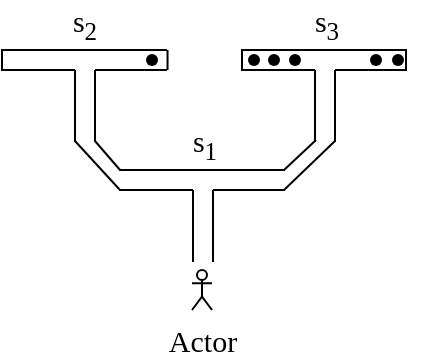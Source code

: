 <mxfile version="20.6.0" type="github">
  <diagram id="vQhc-LN_o8leNg1Mxk0Y" name="Seite-1">
    <mxGraphModel dx="815" dy="443" grid="1" gridSize="10" guides="1" tooltips="1" connect="1" arrows="1" fold="1" page="1" pageScale="1" pageWidth="827" pageHeight="1169" math="0" shadow="0">
      <root>
        <mxCell id="0" />
        <mxCell id="1" parent="0" />
        <mxCell id="opA1cYsUA3QZYckgHqJ2-3" value="" style="shape=partialRectangle;whiteSpace=wrap;html=1;left=0;right=0;fillColor=none;fontFamily=Times New Roman;fontSize=15;" parent="1" vertex="1">
          <mxGeometry x="177" y="30" width="35" height="10" as="geometry" />
        </mxCell>
        <mxCell id="opA1cYsUA3QZYckgHqJ2-4" value="" style="shape=partialRectangle;whiteSpace=wrap;html=1;left=0;right=0;fillColor=none;fontFamily=Times New Roman;fontSize=15;" parent="1" vertex="1">
          <mxGeometry x="130" y="30" width="36" height="10" as="geometry" />
        </mxCell>
        <mxCell id="opA1cYsUA3QZYckgHqJ2-7" value="" style="shape=partialRectangle;whiteSpace=wrap;html=1;left=0;right=0;fillColor=none;rotation=90;fontFamily=Times New Roman;fontSize=15;" parent="1" vertex="1">
          <mxGeometry x="154" y="53" width="35" height="10" as="geometry" />
        </mxCell>
        <mxCell id="opA1cYsUA3QZYckgHqJ2-11" value="" style="endArrow=none;html=1;rounded=0;exitX=0;exitY=0;exitDx=0;exitDy=0;fontFamily=Times New Roman;fontSize=15;" parent="1" source="opA1cYsUA3QZYckgHqJ2-4" edge="1">
          <mxGeometry width="50" height="50" relative="1" as="geometry">
            <mxPoint x="170" y="80" as="sourcePoint" />
            <mxPoint x="200" y="30" as="targetPoint" />
          </mxGeometry>
        </mxCell>
        <mxCell id="opA1cYsUA3QZYckgHqJ2-12" value="" style="shape=partialRectangle;whiteSpace=wrap;html=1;left=0;right=0;fillColor=none;fontFamily=Times New Roman;fontSize=15;" parent="1" vertex="1">
          <mxGeometry x="57" y="30" width="35" height="10" as="geometry" />
        </mxCell>
        <mxCell id="opA1cYsUA3QZYckgHqJ2-13" value="" style="shape=partialRectangle;whiteSpace=wrap;html=1;left=0;right=0;fillColor=none;fontFamily=Times New Roman;fontSize=15;" parent="1" vertex="1">
          <mxGeometry x="10" y="30" width="36" height="10" as="geometry" />
        </mxCell>
        <mxCell id="opA1cYsUA3QZYckgHqJ2-14" value="" style="shape=partialRectangle;whiteSpace=wrap;html=1;left=0;right=0;fillColor=none;rotation=90;fontFamily=Times New Roman;fontSize=15;" parent="1" vertex="1">
          <mxGeometry x="34" y="53" width="35" height="10" as="geometry" />
        </mxCell>
        <mxCell id="opA1cYsUA3QZYckgHqJ2-15" value="" style="endArrow=none;html=1;rounded=0;exitX=0;exitY=0;exitDx=0;exitDy=0;fontFamily=Times New Roman;fontSize=15;" parent="1" source="opA1cYsUA3QZYckgHqJ2-13" edge="1">
          <mxGeometry width="50" height="50" relative="1" as="geometry">
            <mxPoint x="50" y="80" as="sourcePoint" />
            <mxPoint x="80" y="30" as="targetPoint" />
          </mxGeometry>
        </mxCell>
        <mxCell id="opA1cYsUA3QZYckgHqJ2-17" value="" style="shape=partialRectangle;whiteSpace=wrap;html=1;left=0;right=0;fillColor=none;fontFamily=Times New Roman;fontSize=15;" parent="1" vertex="1">
          <mxGeometry x="116" y="90" width="35" height="10" as="geometry" />
        </mxCell>
        <mxCell id="opA1cYsUA3QZYckgHqJ2-18" value="" style="shape=partialRectangle;whiteSpace=wrap;html=1;left=0;right=0;fillColor=none;fontFamily=Times New Roman;fontSize=15;" parent="1" vertex="1">
          <mxGeometry x="69" y="90" width="36" height="10" as="geometry" />
        </mxCell>
        <mxCell id="opA1cYsUA3QZYckgHqJ2-19" value="" style="shape=partialRectangle;whiteSpace=wrap;html=1;left=0;right=0;fillColor=none;rotation=90;fontFamily=Times New Roman;fontSize=15;" parent="1" vertex="1">
          <mxGeometry x="93" y="113" width="35" height="10" as="geometry" />
        </mxCell>
        <mxCell id="opA1cYsUA3QZYckgHqJ2-20" value="" style="endArrow=none;html=1;rounded=0;exitX=0;exitY=0;exitDx=0;exitDy=0;fontFamily=Times New Roman;fontSize=15;" parent="1" source="opA1cYsUA3QZYckgHqJ2-18" edge="1">
          <mxGeometry width="50" height="50" relative="1" as="geometry">
            <mxPoint x="109" y="140" as="sourcePoint" />
            <mxPoint x="139" y="90" as="targetPoint" />
          </mxGeometry>
        </mxCell>
        <mxCell id="opA1cYsUA3QZYckgHqJ2-22" value="" style="endArrow=none;html=1;rounded=0;exitX=1;exitY=0;exitDx=0;exitDy=0;fontFamily=Times New Roman;fontSize=15;" parent="1" source="opA1cYsUA3QZYckgHqJ2-17" edge="1">
          <mxGeometry width="50" height="50" relative="1" as="geometry">
            <mxPoint x="117" y="125" as="sourcePoint" />
            <mxPoint x="167" y="75" as="targetPoint" />
          </mxGeometry>
        </mxCell>
        <mxCell id="opA1cYsUA3QZYckgHqJ2-23" value="" style="endArrow=none;html=1;rounded=0;exitX=1;exitY=0;exitDx=0;exitDy=0;entryX=1;entryY=0;entryDx=0;entryDy=0;fontFamily=Times New Roman;fontSize=15;" parent="1" target="opA1cYsUA3QZYckgHqJ2-7" edge="1">
          <mxGeometry width="50" height="50" relative="1" as="geometry">
            <mxPoint x="151" y="100" as="sourcePoint" />
            <mxPoint x="167" y="85" as="targetPoint" />
          </mxGeometry>
        </mxCell>
        <mxCell id="opA1cYsUA3QZYckgHqJ2-24" value="" style="endArrow=none;html=1;rounded=0;entryX=1;entryY=0;entryDx=0;entryDy=0;exitX=0;exitY=0;exitDx=0;exitDy=0;fontFamily=Times New Roman;fontSize=15;" parent="1" source="opA1cYsUA3QZYckgHqJ2-18" target="opA1cYsUA3QZYckgHqJ2-14" edge="1">
          <mxGeometry width="50" height="50" relative="1" as="geometry">
            <mxPoint x="280" y="130" as="sourcePoint" />
            <mxPoint x="330" y="80" as="targetPoint" />
          </mxGeometry>
        </mxCell>
        <mxCell id="opA1cYsUA3QZYckgHqJ2-25" value="" style="endArrow=none;html=1;rounded=0;exitX=0;exitY=1;exitDx=0;exitDy=0;entryX=1;entryY=1;entryDx=0;entryDy=0;fontFamily=Times New Roman;fontSize=15;" parent="1" source="opA1cYsUA3QZYckgHqJ2-18" target="opA1cYsUA3QZYckgHqJ2-14" edge="1">
          <mxGeometry width="50" height="50" relative="1" as="geometry">
            <mxPoint x="171" y="110" as="sourcePoint" />
            <mxPoint x="187" y="95" as="targetPoint" />
          </mxGeometry>
        </mxCell>
        <mxCell id="opA1cYsUA3QZYckgHqJ2-27" value="Actor" style="shape=umlActor;verticalLabelPosition=bottom;verticalAlign=top;html=1;outlineConnect=0;fontFamily=Times New Roman;fontSize=15;" parent="1" vertex="1">
          <mxGeometry x="105" y="140" width="10" height="20" as="geometry" />
        </mxCell>
        <mxCell id="opA1cYsUA3QZYckgHqJ2-37" value="s&lt;sub&gt;2&lt;/sub&gt;" style="text;strokeColor=none;fillColor=none;html=1;fontSize=15;fontStyle=0;verticalAlign=middle;align=center;fontFamily=Times New Roman;" parent="1" vertex="1">
          <mxGeometry x="46" y="10" width="10" height="13" as="geometry" />
        </mxCell>
        <mxCell id="opA1cYsUA3QZYckgHqJ2-38" value="&lt;span style=&quot;font-size: 15px;&quot;&gt;&lt;span style=&quot;font-size: 15px;&quot;&gt;s&lt;sub&gt;1&lt;/sub&gt;&lt;br style=&quot;font-size: 15px;&quot;&gt;&lt;/span&gt;&lt;/span&gt;" style="text;strokeColor=none;fillColor=none;html=1;fontSize=15;fontStyle=0;verticalAlign=middle;align=center;fontFamily=Times New Roman;" parent="1" vertex="1">
          <mxGeometry x="105.5" y="70" width="10" height="13" as="geometry" />
        </mxCell>
        <mxCell id="opA1cYsUA3QZYckgHqJ2-39" value="&lt;span style=&quot;font-size: 15px;&quot;&gt;&lt;span style=&quot;font-size: 15px;&quot;&gt;s&lt;sub&gt;3&lt;/sub&gt;&lt;br style=&quot;font-size: 15px;&quot;&gt;&lt;/span&gt;&lt;/span&gt;" style="text;strokeColor=none;fillColor=none;html=1;fontSize=15;fontStyle=0;verticalAlign=middle;align=center;fontFamily=Times New Roman;" parent="1" vertex="1">
          <mxGeometry x="166.5" y="10" width="10" height="13" as="geometry" />
        </mxCell>
        <mxCell id="opA1cYsUA3QZYckgHqJ2-43" value="" style="endArrow=none;html=1;rounded=0;fontSize=15;entryX=1;entryY=0;entryDx=0;entryDy=0;exitX=1;exitY=1;exitDx=0;exitDy=0;fontFamily=Times New Roman;" parent="1" source="opA1cYsUA3QZYckgHqJ2-3" target="opA1cYsUA3QZYckgHqJ2-3" edge="1">
          <mxGeometry width="50" height="50" relative="1" as="geometry">
            <mxPoint x="190" y="100" as="sourcePoint" />
            <mxPoint x="240" y="50" as="targetPoint" />
          </mxGeometry>
        </mxCell>
        <mxCell id="opA1cYsUA3QZYckgHqJ2-44" value="" style="endArrow=none;html=1;rounded=0;fontSize=15;entryX=1;entryY=0;entryDx=0;entryDy=0;exitX=1;exitY=1;exitDx=0;exitDy=0;fontFamily=Times New Roman;" parent="1" edge="1">
          <mxGeometry width="50" height="50" relative="1" as="geometry">
            <mxPoint x="130" y="40" as="sourcePoint" />
            <mxPoint x="130" y="30" as="targetPoint" />
          </mxGeometry>
        </mxCell>
        <mxCell id="opA1cYsUA3QZYckgHqJ2-45" value="" style="endArrow=none;html=1;rounded=0;fontSize=15;entryX=1;entryY=0;entryDx=0;entryDy=0;exitX=1;exitY=1;exitDx=0;exitDy=0;fontFamily=Times New Roman;" parent="1" edge="1">
          <mxGeometry width="50" height="50" relative="1" as="geometry">
            <mxPoint x="92.77" y="40" as="sourcePoint" />
            <mxPoint x="92.77" y="30" as="targetPoint" />
          </mxGeometry>
        </mxCell>
        <mxCell id="opA1cYsUA3QZYckgHqJ2-46" value="" style="endArrow=none;html=1;rounded=0;fontSize=15;entryX=1;entryY=0;entryDx=0;entryDy=0;exitX=1;exitY=1;exitDx=0;exitDy=0;fontFamily=Times New Roman;" parent="1" edge="1">
          <mxGeometry width="50" height="50" relative="1" as="geometry">
            <mxPoint x="10" y="40" as="sourcePoint" />
            <mxPoint x="10" y="30" as="targetPoint" />
          </mxGeometry>
        </mxCell>
        <mxCell id="opA1cYsUA3QZYckgHqJ2-47" value="" style="shape=waypoint;sketch=0;fillStyle=solid;size=6;pointerEvents=1;points=[];fillColor=none;resizable=0;rotatable=0;perimeter=centerPerimeter;snapToPoint=1;fontSize=15;fontFamily=Times New Roman;" parent="1" vertex="1">
          <mxGeometry x="65" y="15" width="40" height="40" as="geometry" />
        </mxCell>
        <mxCell id="opA1cYsUA3QZYckgHqJ2-48" value="" style="shape=waypoint;sketch=0;fillStyle=solid;size=6;pointerEvents=1;points=[];fillColor=none;resizable=0;rotatable=0;perimeter=centerPerimeter;snapToPoint=1;fontSize=15;fontFamily=Times New Roman;" parent="1" vertex="1">
          <mxGeometry x="116" y="15" width="40" height="40" as="geometry" />
        </mxCell>
        <mxCell id="opA1cYsUA3QZYckgHqJ2-49" value="" style="shape=waypoint;sketch=0;fillStyle=solid;size=6;pointerEvents=1;points=[];fillColor=none;resizable=0;rotatable=0;perimeter=centerPerimeter;snapToPoint=1;fontSize=15;fontFamily=Times New Roman;" parent="1" vertex="1">
          <mxGeometry x="126" y="15" width="40" height="40" as="geometry" />
        </mxCell>
        <mxCell id="opA1cYsUA3QZYckgHqJ2-50" value="" style="shape=waypoint;sketch=0;fillStyle=solid;size=6;pointerEvents=1;points=[];fillColor=none;resizable=0;rotatable=0;perimeter=centerPerimeter;snapToPoint=1;fontSize=15;fontFamily=Times New Roman;" parent="1" vertex="1">
          <mxGeometry x="188" y="15" width="40" height="40" as="geometry" />
        </mxCell>
        <mxCell id="opA1cYsUA3QZYckgHqJ2-51" value="" style="shape=waypoint;sketch=0;fillStyle=solid;size=6;pointerEvents=1;points=[];fillColor=none;resizable=0;rotatable=0;perimeter=centerPerimeter;snapToPoint=1;fontSize=15;fontFamily=Times New Roman;" parent="1" vertex="1">
          <mxGeometry x="136.5" y="15" width="40" height="40" as="geometry" />
        </mxCell>
        <mxCell id="opA1cYsUA3QZYckgHqJ2-52" value="" style="shape=waypoint;sketch=0;fillStyle=solid;size=6;pointerEvents=1;points=[];fillColor=none;resizable=0;rotatable=0;perimeter=centerPerimeter;snapToPoint=1;fontSize=15;fontFamily=Times New Roman;" parent="1" vertex="1">
          <mxGeometry x="177" y="15" width="40" height="40" as="geometry" />
        </mxCell>
      </root>
    </mxGraphModel>
  </diagram>
</mxfile>
